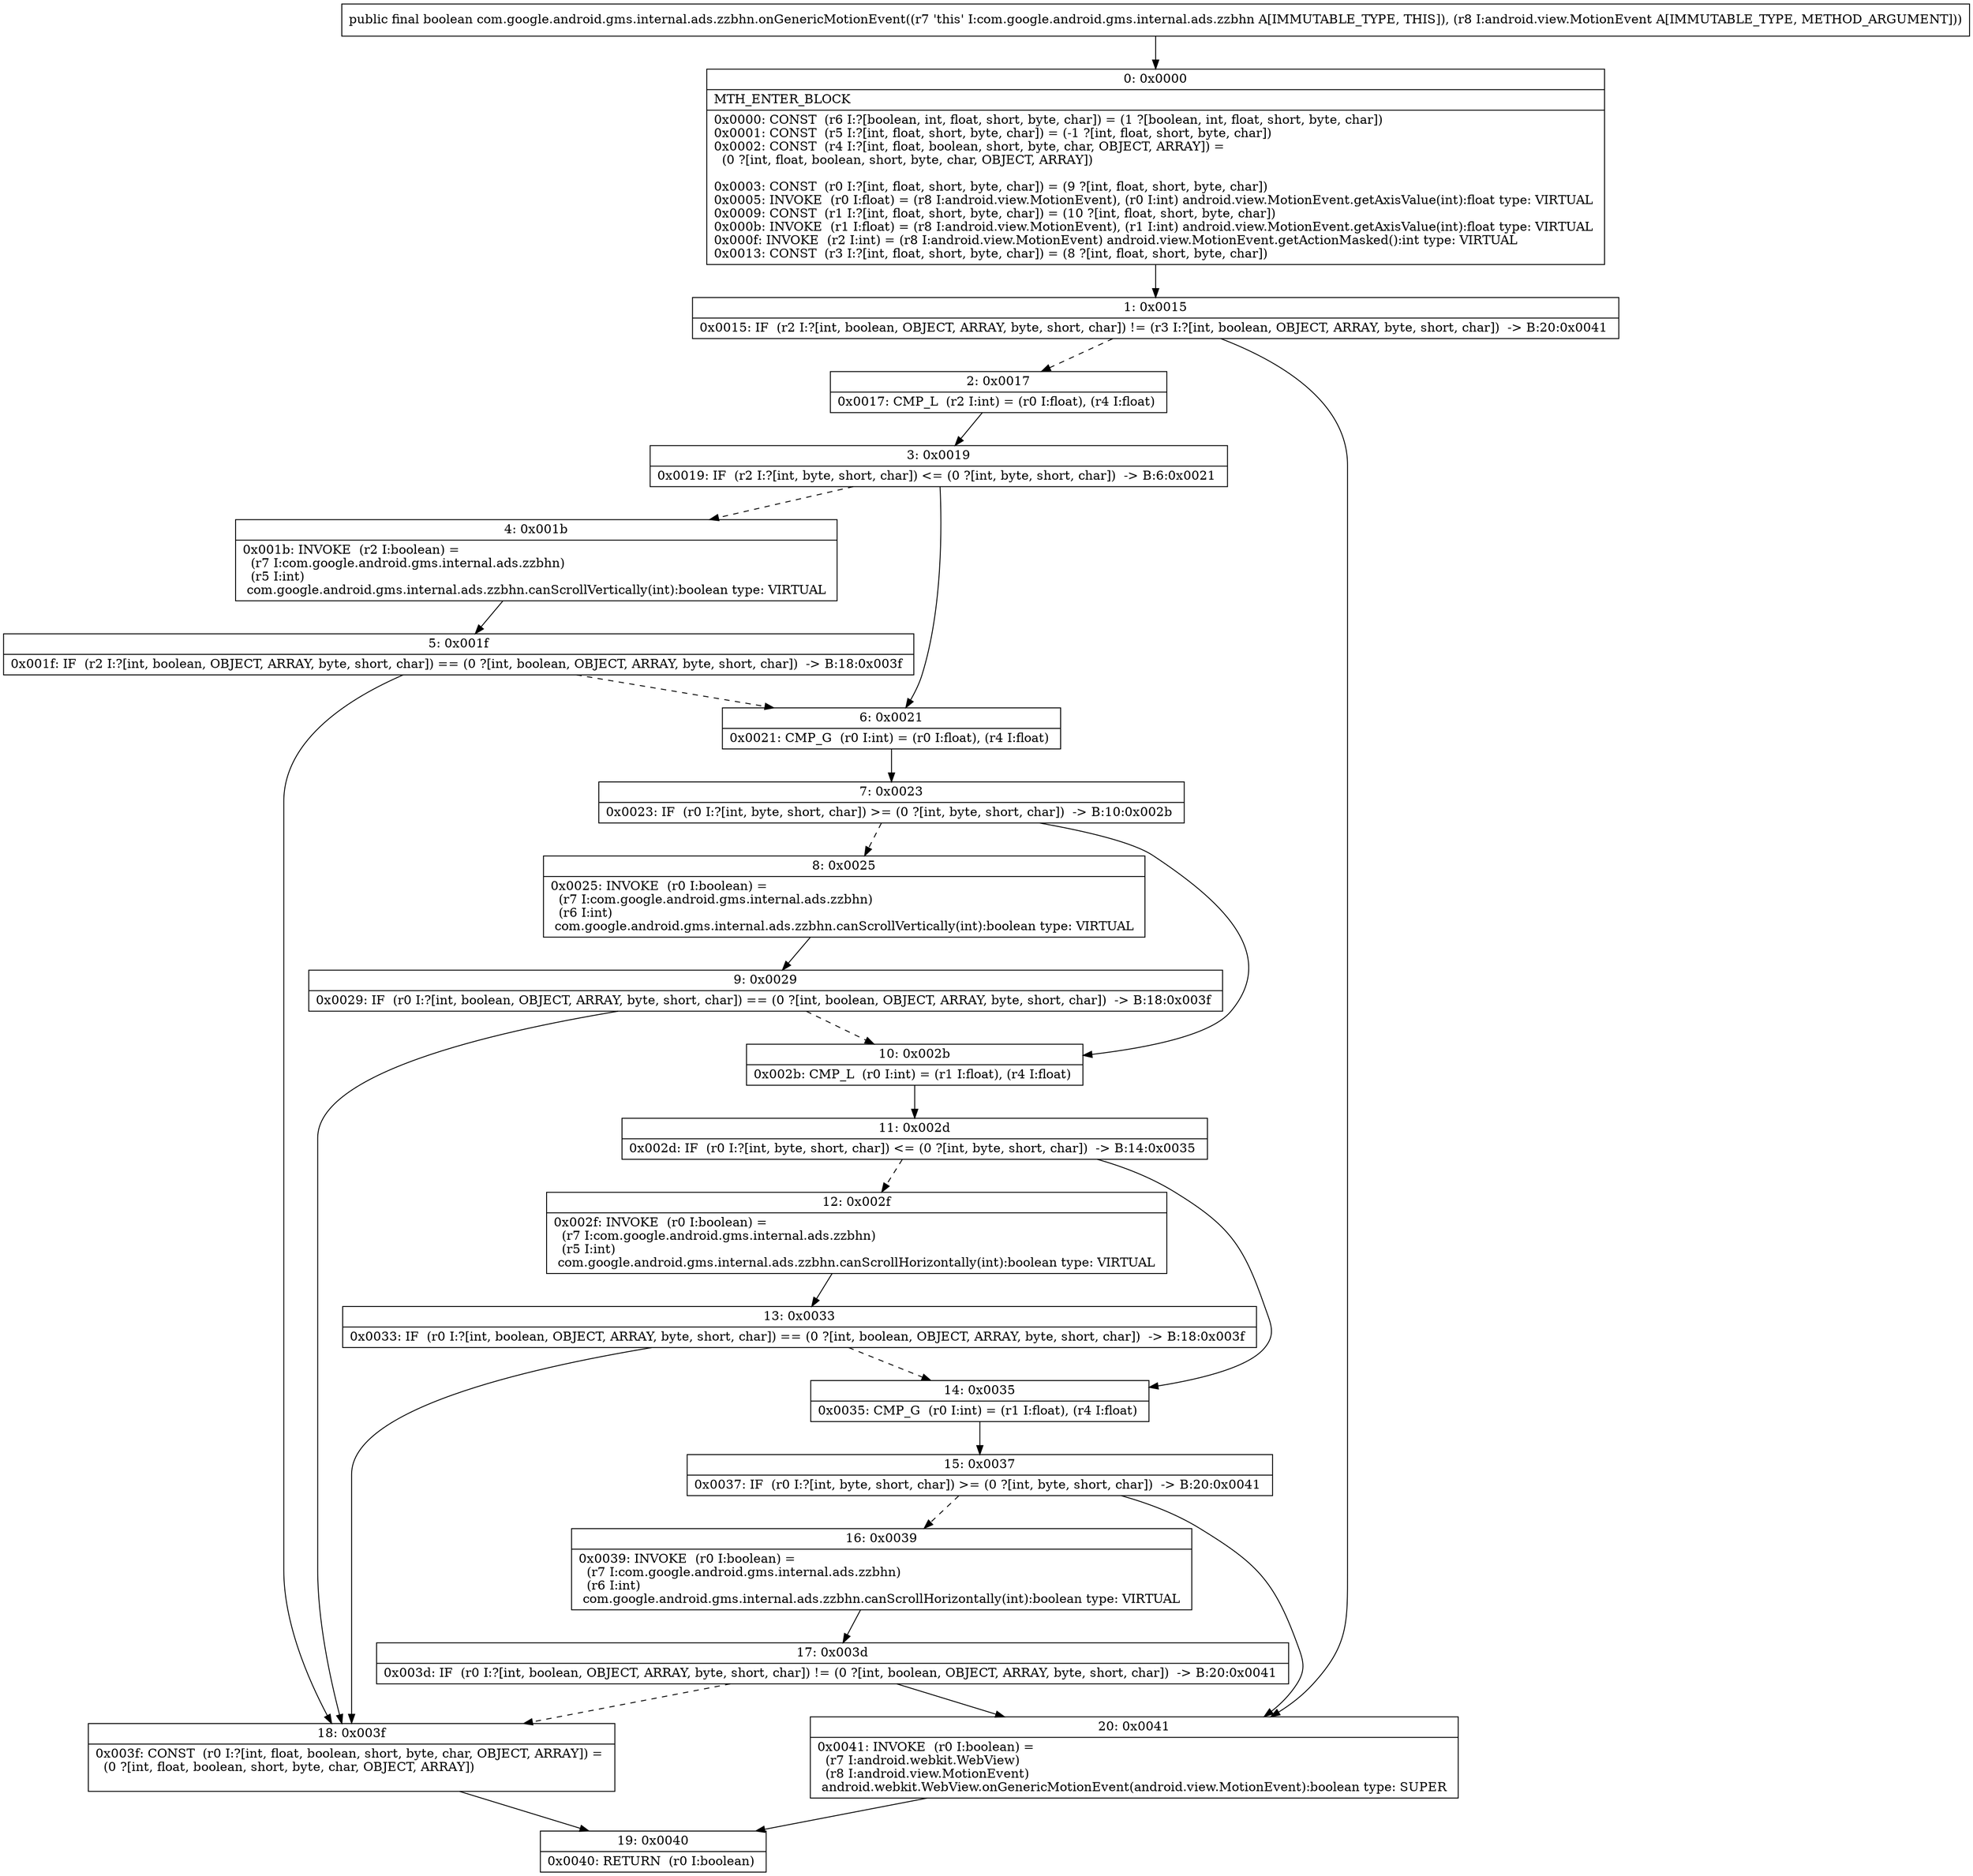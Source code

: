 digraph "CFG forcom.google.android.gms.internal.ads.zzbhn.onGenericMotionEvent(Landroid\/view\/MotionEvent;)Z" {
Node_0 [shape=record,label="{0\:\ 0x0000|MTH_ENTER_BLOCK\l|0x0000: CONST  (r6 I:?[boolean, int, float, short, byte, char]) = (1 ?[boolean, int, float, short, byte, char]) \l0x0001: CONST  (r5 I:?[int, float, short, byte, char]) = (\-1 ?[int, float, short, byte, char]) \l0x0002: CONST  (r4 I:?[int, float, boolean, short, byte, char, OBJECT, ARRAY]) = \l  (0 ?[int, float, boolean, short, byte, char, OBJECT, ARRAY])\l \l0x0003: CONST  (r0 I:?[int, float, short, byte, char]) = (9 ?[int, float, short, byte, char]) \l0x0005: INVOKE  (r0 I:float) = (r8 I:android.view.MotionEvent), (r0 I:int) android.view.MotionEvent.getAxisValue(int):float type: VIRTUAL \l0x0009: CONST  (r1 I:?[int, float, short, byte, char]) = (10 ?[int, float, short, byte, char]) \l0x000b: INVOKE  (r1 I:float) = (r8 I:android.view.MotionEvent), (r1 I:int) android.view.MotionEvent.getAxisValue(int):float type: VIRTUAL \l0x000f: INVOKE  (r2 I:int) = (r8 I:android.view.MotionEvent) android.view.MotionEvent.getActionMasked():int type: VIRTUAL \l0x0013: CONST  (r3 I:?[int, float, short, byte, char]) = (8 ?[int, float, short, byte, char]) \l}"];
Node_1 [shape=record,label="{1\:\ 0x0015|0x0015: IF  (r2 I:?[int, boolean, OBJECT, ARRAY, byte, short, char]) != (r3 I:?[int, boolean, OBJECT, ARRAY, byte, short, char])  \-\> B:20:0x0041 \l}"];
Node_2 [shape=record,label="{2\:\ 0x0017|0x0017: CMP_L  (r2 I:int) = (r0 I:float), (r4 I:float) \l}"];
Node_3 [shape=record,label="{3\:\ 0x0019|0x0019: IF  (r2 I:?[int, byte, short, char]) \<= (0 ?[int, byte, short, char])  \-\> B:6:0x0021 \l}"];
Node_4 [shape=record,label="{4\:\ 0x001b|0x001b: INVOKE  (r2 I:boolean) = \l  (r7 I:com.google.android.gms.internal.ads.zzbhn)\l  (r5 I:int)\l com.google.android.gms.internal.ads.zzbhn.canScrollVertically(int):boolean type: VIRTUAL \l}"];
Node_5 [shape=record,label="{5\:\ 0x001f|0x001f: IF  (r2 I:?[int, boolean, OBJECT, ARRAY, byte, short, char]) == (0 ?[int, boolean, OBJECT, ARRAY, byte, short, char])  \-\> B:18:0x003f \l}"];
Node_6 [shape=record,label="{6\:\ 0x0021|0x0021: CMP_G  (r0 I:int) = (r0 I:float), (r4 I:float) \l}"];
Node_7 [shape=record,label="{7\:\ 0x0023|0x0023: IF  (r0 I:?[int, byte, short, char]) \>= (0 ?[int, byte, short, char])  \-\> B:10:0x002b \l}"];
Node_8 [shape=record,label="{8\:\ 0x0025|0x0025: INVOKE  (r0 I:boolean) = \l  (r7 I:com.google.android.gms.internal.ads.zzbhn)\l  (r6 I:int)\l com.google.android.gms.internal.ads.zzbhn.canScrollVertically(int):boolean type: VIRTUAL \l}"];
Node_9 [shape=record,label="{9\:\ 0x0029|0x0029: IF  (r0 I:?[int, boolean, OBJECT, ARRAY, byte, short, char]) == (0 ?[int, boolean, OBJECT, ARRAY, byte, short, char])  \-\> B:18:0x003f \l}"];
Node_10 [shape=record,label="{10\:\ 0x002b|0x002b: CMP_L  (r0 I:int) = (r1 I:float), (r4 I:float) \l}"];
Node_11 [shape=record,label="{11\:\ 0x002d|0x002d: IF  (r0 I:?[int, byte, short, char]) \<= (0 ?[int, byte, short, char])  \-\> B:14:0x0035 \l}"];
Node_12 [shape=record,label="{12\:\ 0x002f|0x002f: INVOKE  (r0 I:boolean) = \l  (r7 I:com.google.android.gms.internal.ads.zzbhn)\l  (r5 I:int)\l com.google.android.gms.internal.ads.zzbhn.canScrollHorizontally(int):boolean type: VIRTUAL \l}"];
Node_13 [shape=record,label="{13\:\ 0x0033|0x0033: IF  (r0 I:?[int, boolean, OBJECT, ARRAY, byte, short, char]) == (0 ?[int, boolean, OBJECT, ARRAY, byte, short, char])  \-\> B:18:0x003f \l}"];
Node_14 [shape=record,label="{14\:\ 0x0035|0x0035: CMP_G  (r0 I:int) = (r1 I:float), (r4 I:float) \l}"];
Node_15 [shape=record,label="{15\:\ 0x0037|0x0037: IF  (r0 I:?[int, byte, short, char]) \>= (0 ?[int, byte, short, char])  \-\> B:20:0x0041 \l}"];
Node_16 [shape=record,label="{16\:\ 0x0039|0x0039: INVOKE  (r0 I:boolean) = \l  (r7 I:com.google.android.gms.internal.ads.zzbhn)\l  (r6 I:int)\l com.google.android.gms.internal.ads.zzbhn.canScrollHorizontally(int):boolean type: VIRTUAL \l}"];
Node_17 [shape=record,label="{17\:\ 0x003d|0x003d: IF  (r0 I:?[int, boolean, OBJECT, ARRAY, byte, short, char]) != (0 ?[int, boolean, OBJECT, ARRAY, byte, short, char])  \-\> B:20:0x0041 \l}"];
Node_18 [shape=record,label="{18\:\ 0x003f|0x003f: CONST  (r0 I:?[int, float, boolean, short, byte, char, OBJECT, ARRAY]) = \l  (0 ?[int, float, boolean, short, byte, char, OBJECT, ARRAY])\l \l}"];
Node_19 [shape=record,label="{19\:\ 0x0040|0x0040: RETURN  (r0 I:boolean) \l}"];
Node_20 [shape=record,label="{20\:\ 0x0041|0x0041: INVOKE  (r0 I:boolean) = \l  (r7 I:android.webkit.WebView)\l  (r8 I:android.view.MotionEvent)\l android.webkit.WebView.onGenericMotionEvent(android.view.MotionEvent):boolean type: SUPER \l}"];
MethodNode[shape=record,label="{public final boolean com.google.android.gms.internal.ads.zzbhn.onGenericMotionEvent((r7 'this' I:com.google.android.gms.internal.ads.zzbhn A[IMMUTABLE_TYPE, THIS]), (r8 I:android.view.MotionEvent A[IMMUTABLE_TYPE, METHOD_ARGUMENT])) }"];
MethodNode -> Node_0;
Node_0 -> Node_1;
Node_1 -> Node_2[style=dashed];
Node_1 -> Node_20;
Node_2 -> Node_3;
Node_3 -> Node_4[style=dashed];
Node_3 -> Node_6;
Node_4 -> Node_5;
Node_5 -> Node_6[style=dashed];
Node_5 -> Node_18;
Node_6 -> Node_7;
Node_7 -> Node_8[style=dashed];
Node_7 -> Node_10;
Node_8 -> Node_9;
Node_9 -> Node_10[style=dashed];
Node_9 -> Node_18;
Node_10 -> Node_11;
Node_11 -> Node_12[style=dashed];
Node_11 -> Node_14;
Node_12 -> Node_13;
Node_13 -> Node_14[style=dashed];
Node_13 -> Node_18;
Node_14 -> Node_15;
Node_15 -> Node_16[style=dashed];
Node_15 -> Node_20;
Node_16 -> Node_17;
Node_17 -> Node_18[style=dashed];
Node_17 -> Node_20;
Node_18 -> Node_19;
Node_20 -> Node_19;
}

